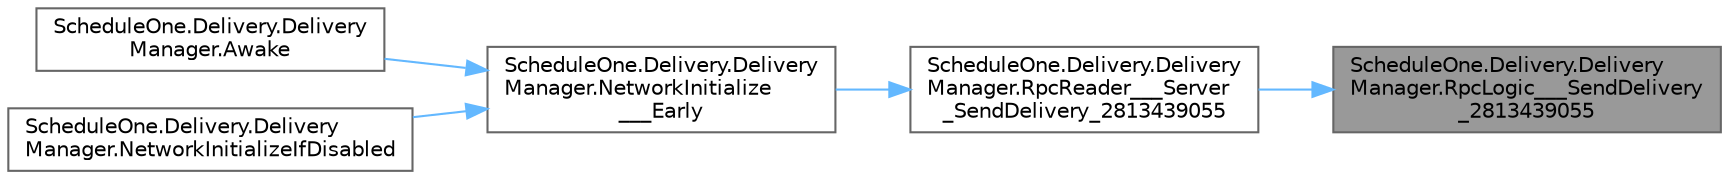 digraph "ScheduleOne.Delivery.DeliveryManager.RpcLogic___SendDelivery_2813439055"
{
 // LATEX_PDF_SIZE
  bgcolor="transparent";
  edge [fontname=Helvetica,fontsize=10,labelfontname=Helvetica,labelfontsize=10];
  node [fontname=Helvetica,fontsize=10,shape=box,height=0.2,width=0.4];
  rankdir="RL";
  Node1 [id="Node000001",label="ScheduleOne.Delivery.Delivery\lManager.RpcLogic___SendDelivery\l_2813439055",height=0.2,width=0.4,color="gray40", fillcolor="grey60", style="filled", fontcolor="black",tooltip=" "];
  Node1 -> Node2 [id="edge1_Node000001_Node000002",dir="back",color="steelblue1",style="solid",tooltip=" "];
  Node2 [id="Node000002",label="ScheduleOne.Delivery.Delivery\lManager.RpcReader___Server\l_SendDelivery_2813439055",height=0.2,width=0.4,color="grey40", fillcolor="white", style="filled",URL="$class_schedule_one_1_1_delivery_1_1_delivery_manager.html#a83c8bb85c1276134770a8131c01f6e90",tooltip=" "];
  Node2 -> Node3 [id="edge2_Node000002_Node000003",dir="back",color="steelblue1",style="solid",tooltip=" "];
  Node3 [id="Node000003",label="ScheduleOne.Delivery.Delivery\lManager.NetworkInitialize\l___Early",height=0.2,width=0.4,color="grey40", fillcolor="white", style="filled",URL="$class_schedule_one_1_1_delivery_1_1_delivery_manager.html#a5a494990d8dd8f2ba73cd47544cd72d3",tooltip=" "];
  Node3 -> Node4 [id="edge3_Node000003_Node000004",dir="back",color="steelblue1",style="solid",tooltip=" "];
  Node4 [id="Node000004",label="ScheduleOne.Delivery.Delivery\lManager.Awake",height=0.2,width=0.4,color="grey40", fillcolor="white", style="filled",URL="$class_schedule_one_1_1_delivery_1_1_delivery_manager.html#a41b60ab37fe766260f2834a1adbd7439",tooltip=" "];
  Node3 -> Node5 [id="edge4_Node000003_Node000005",dir="back",color="steelblue1",style="solid",tooltip=" "];
  Node5 [id="Node000005",label="ScheduleOne.Delivery.Delivery\lManager.NetworkInitializeIfDisabled",height=0.2,width=0.4,color="grey40", fillcolor="white", style="filled",URL="$class_schedule_one_1_1_delivery_1_1_delivery_manager.html#a60cb8fc1fc12867186f8986fec69d3a0",tooltip=" "];
}
